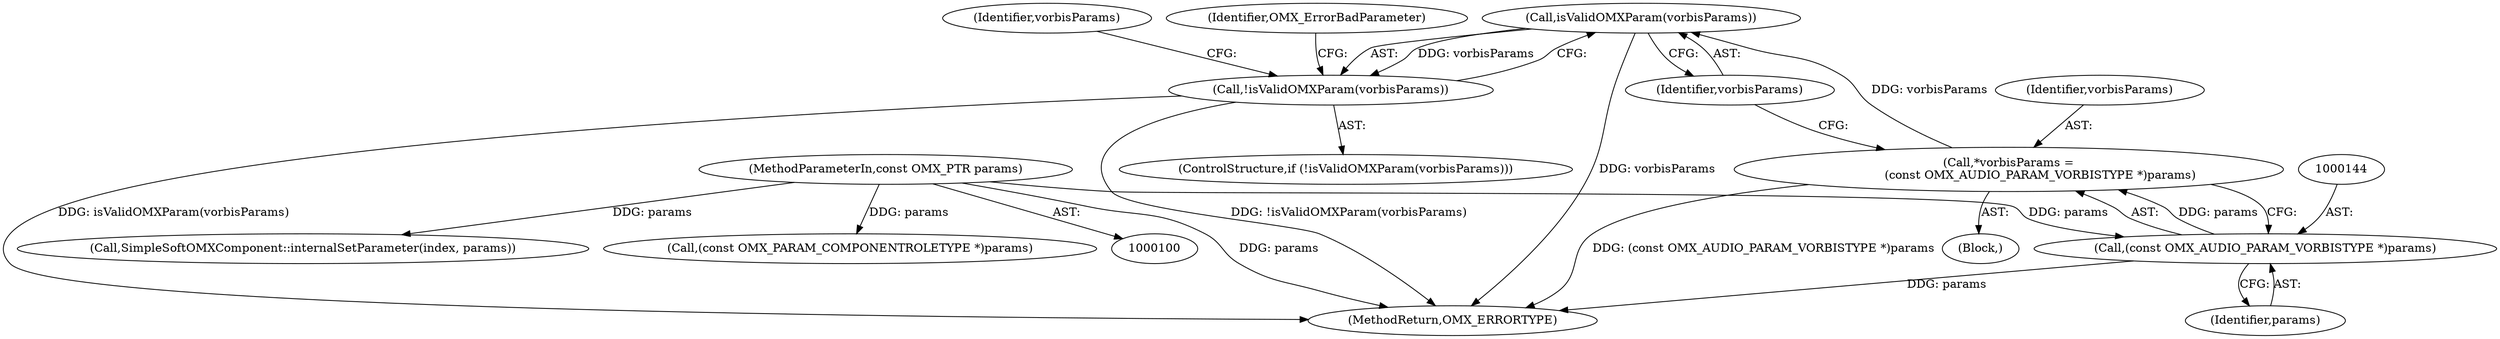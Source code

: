 digraph "0_Android_295c883fe3105b19bcd0f9e07d54c6b589fc5bff_35@pointer" {
"1000148" [label="(Call,isValidOMXParam(vorbisParams))"];
"1000141" [label="(Call,*vorbisParams =\n                 (const OMX_AUDIO_PARAM_VORBISTYPE *)params)"];
"1000143" [label="(Call,(const OMX_AUDIO_PARAM_VORBISTYPE *)params)"];
"1000102" [label="(MethodParameterIn,const OMX_PTR params)"];
"1000147" [label="(Call,!isValidOMXParam(vorbisParams))"];
"1000142" [label="(Identifier,vorbisParams)"];
"1000156" [label="(Identifier,vorbisParams)"];
"1000141" [label="(Call,*vorbisParams =\n                 (const OMX_AUDIO_PARAM_VORBISTYPE *)params)"];
"1000166" [label="(Call,SimpleSoftOMXComponent::internalSetParameter(index, params))"];
"1000145" [label="(Identifier,params)"];
"1000152" [label="(Identifier,OMX_ErrorBadParameter)"];
"1000102" [label="(MethodParameterIn,const OMX_PTR params)"];
"1000147" [label="(Call,!isValidOMXParam(vorbisParams))"];
"1000112" [label="(Call,(const OMX_PARAM_COMPONENTROLETYPE *)params)"];
"1000146" [label="(ControlStructure,if (!isValidOMXParam(vorbisParams)))"];
"1000143" [label="(Call,(const OMX_AUDIO_PARAM_VORBISTYPE *)params)"];
"1000169" [label="(MethodReturn,OMX_ERRORTYPE)"];
"1000149" [label="(Identifier,vorbisParams)"];
"1000148" [label="(Call,isValidOMXParam(vorbisParams))"];
"1000139" [label="(Block,)"];
"1000148" -> "1000147"  [label="AST: "];
"1000148" -> "1000149"  [label="CFG: "];
"1000149" -> "1000148"  [label="AST: "];
"1000147" -> "1000148"  [label="CFG: "];
"1000148" -> "1000169"  [label="DDG: vorbisParams"];
"1000148" -> "1000147"  [label="DDG: vorbisParams"];
"1000141" -> "1000148"  [label="DDG: vorbisParams"];
"1000141" -> "1000139"  [label="AST: "];
"1000141" -> "1000143"  [label="CFG: "];
"1000142" -> "1000141"  [label="AST: "];
"1000143" -> "1000141"  [label="AST: "];
"1000149" -> "1000141"  [label="CFG: "];
"1000141" -> "1000169"  [label="DDG: (const OMX_AUDIO_PARAM_VORBISTYPE *)params"];
"1000143" -> "1000141"  [label="DDG: params"];
"1000143" -> "1000145"  [label="CFG: "];
"1000144" -> "1000143"  [label="AST: "];
"1000145" -> "1000143"  [label="AST: "];
"1000143" -> "1000169"  [label="DDG: params"];
"1000102" -> "1000143"  [label="DDG: params"];
"1000102" -> "1000100"  [label="AST: "];
"1000102" -> "1000169"  [label="DDG: params"];
"1000102" -> "1000112"  [label="DDG: params"];
"1000102" -> "1000166"  [label="DDG: params"];
"1000147" -> "1000146"  [label="AST: "];
"1000152" -> "1000147"  [label="CFG: "];
"1000156" -> "1000147"  [label="CFG: "];
"1000147" -> "1000169"  [label="DDG: isValidOMXParam(vorbisParams)"];
"1000147" -> "1000169"  [label="DDG: !isValidOMXParam(vorbisParams)"];
}
